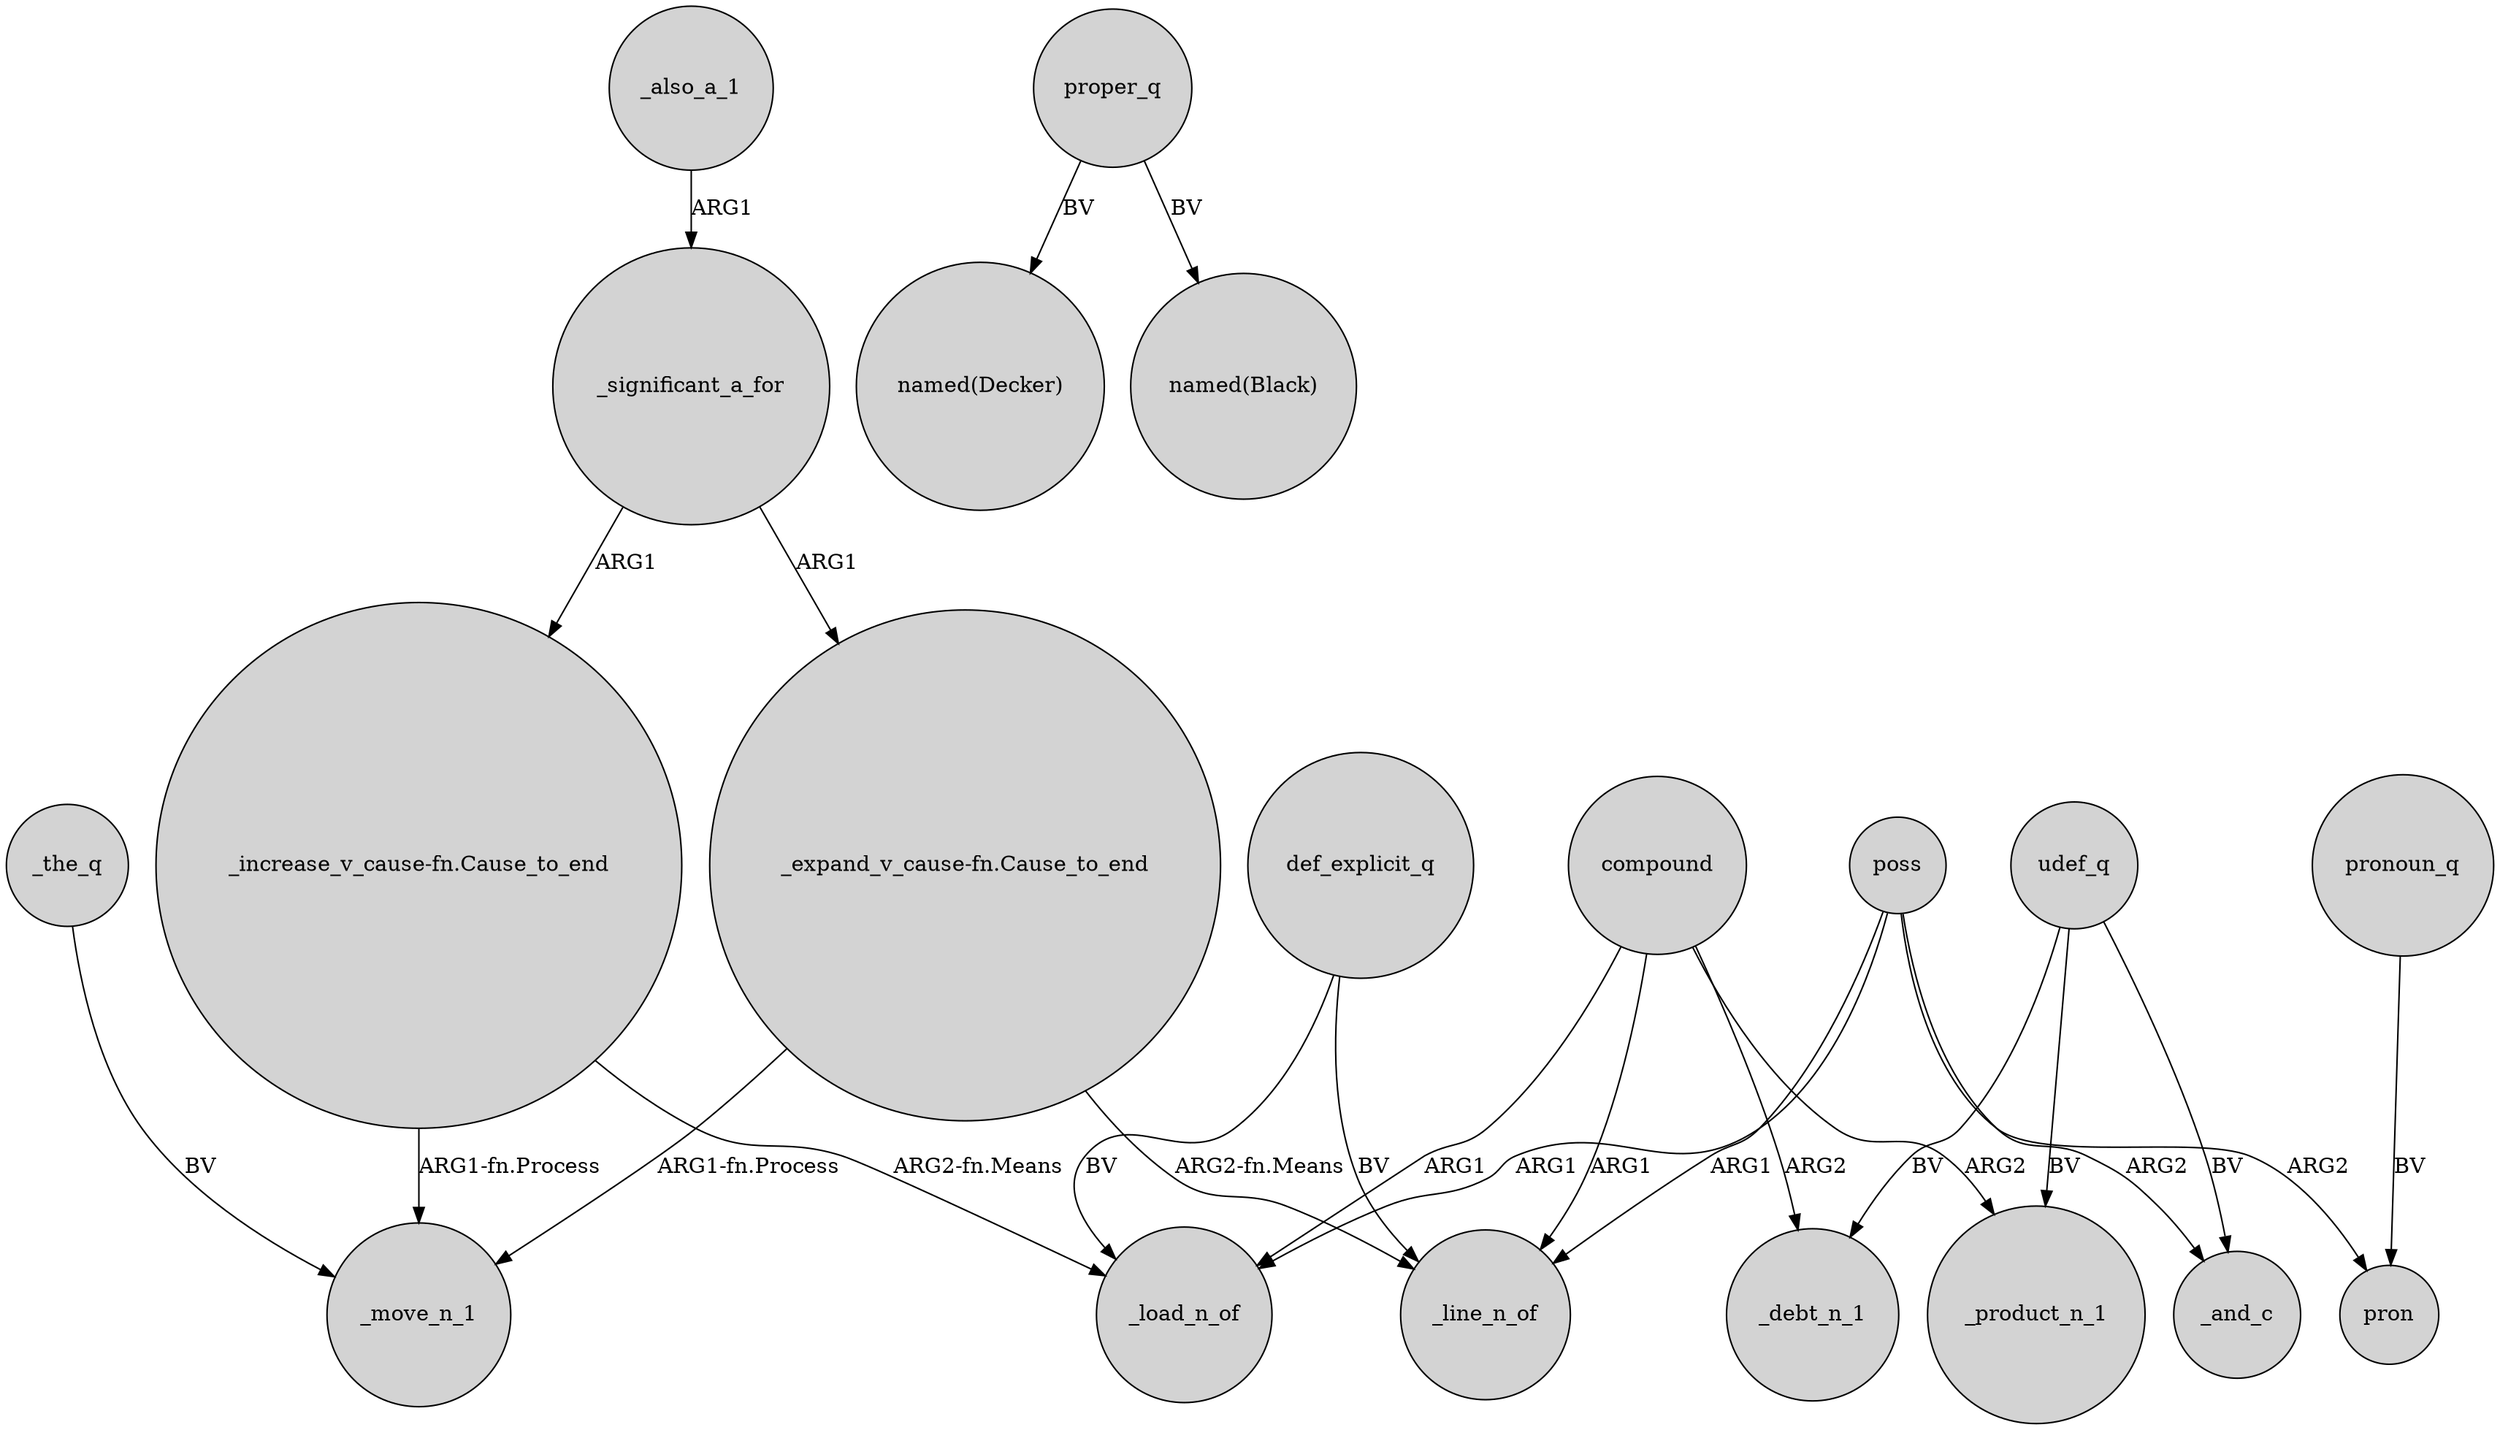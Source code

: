 digraph {
	node [shape=circle style=filled]
	def_explicit_q -> _line_n_of [label=BV]
	_significant_a_for -> "_expand_v_cause-fn.Cause_to_end" [label=ARG1]
	compound -> _load_n_of [label=ARG1]
	"_expand_v_cause-fn.Cause_to_end" -> _move_n_1 [label="ARG1-fn.Process"]
	proper_q -> "named(Decker)" [label=BV]
	udef_q -> _product_n_1 [label=BV]
	udef_q -> _and_c [label=BV]
	"_increase_v_cause-fn.Cause_to_end" -> _move_n_1 [label="ARG1-fn.Process"]
	pronoun_q -> pron [label=BV]
	compound -> _line_n_of [label=ARG1]
	poss -> pron [label=ARG2]
	poss -> _and_c [label=ARG2]
	udef_q -> _debt_n_1 [label=BV]
	"_increase_v_cause-fn.Cause_to_end" -> _load_n_of [label="ARG2-fn.Means"]
	poss -> _load_n_of [label=ARG1]
	proper_q -> "named(Black)" [label=BV]
	def_explicit_q -> _load_n_of [label=BV]
	poss -> _line_n_of [label=ARG1]
	_significant_a_for -> "_increase_v_cause-fn.Cause_to_end" [label=ARG1]
	compound -> _debt_n_1 [label=ARG2]
	_also_a_1 -> _significant_a_for [label=ARG1]
	compound -> _product_n_1 [label=ARG2]
	_the_q -> _move_n_1 [label=BV]
	"_expand_v_cause-fn.Cause_to_end" -> _line_n_of [label="ARG2-fn.Means"]
}

